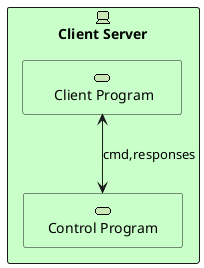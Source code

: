 @startuml



rectangle "Client Server"  as SERVER <<$archimate/technology-device>> #Technology {
   archimate #Technology "      Client Program     " as clientServer <<technology-service>>
   archimate #Technology "    Control Program    " as controlProgram <<technology-service>>
}

clientServer <--> controlProgram : "cmd,responses"
@enduml